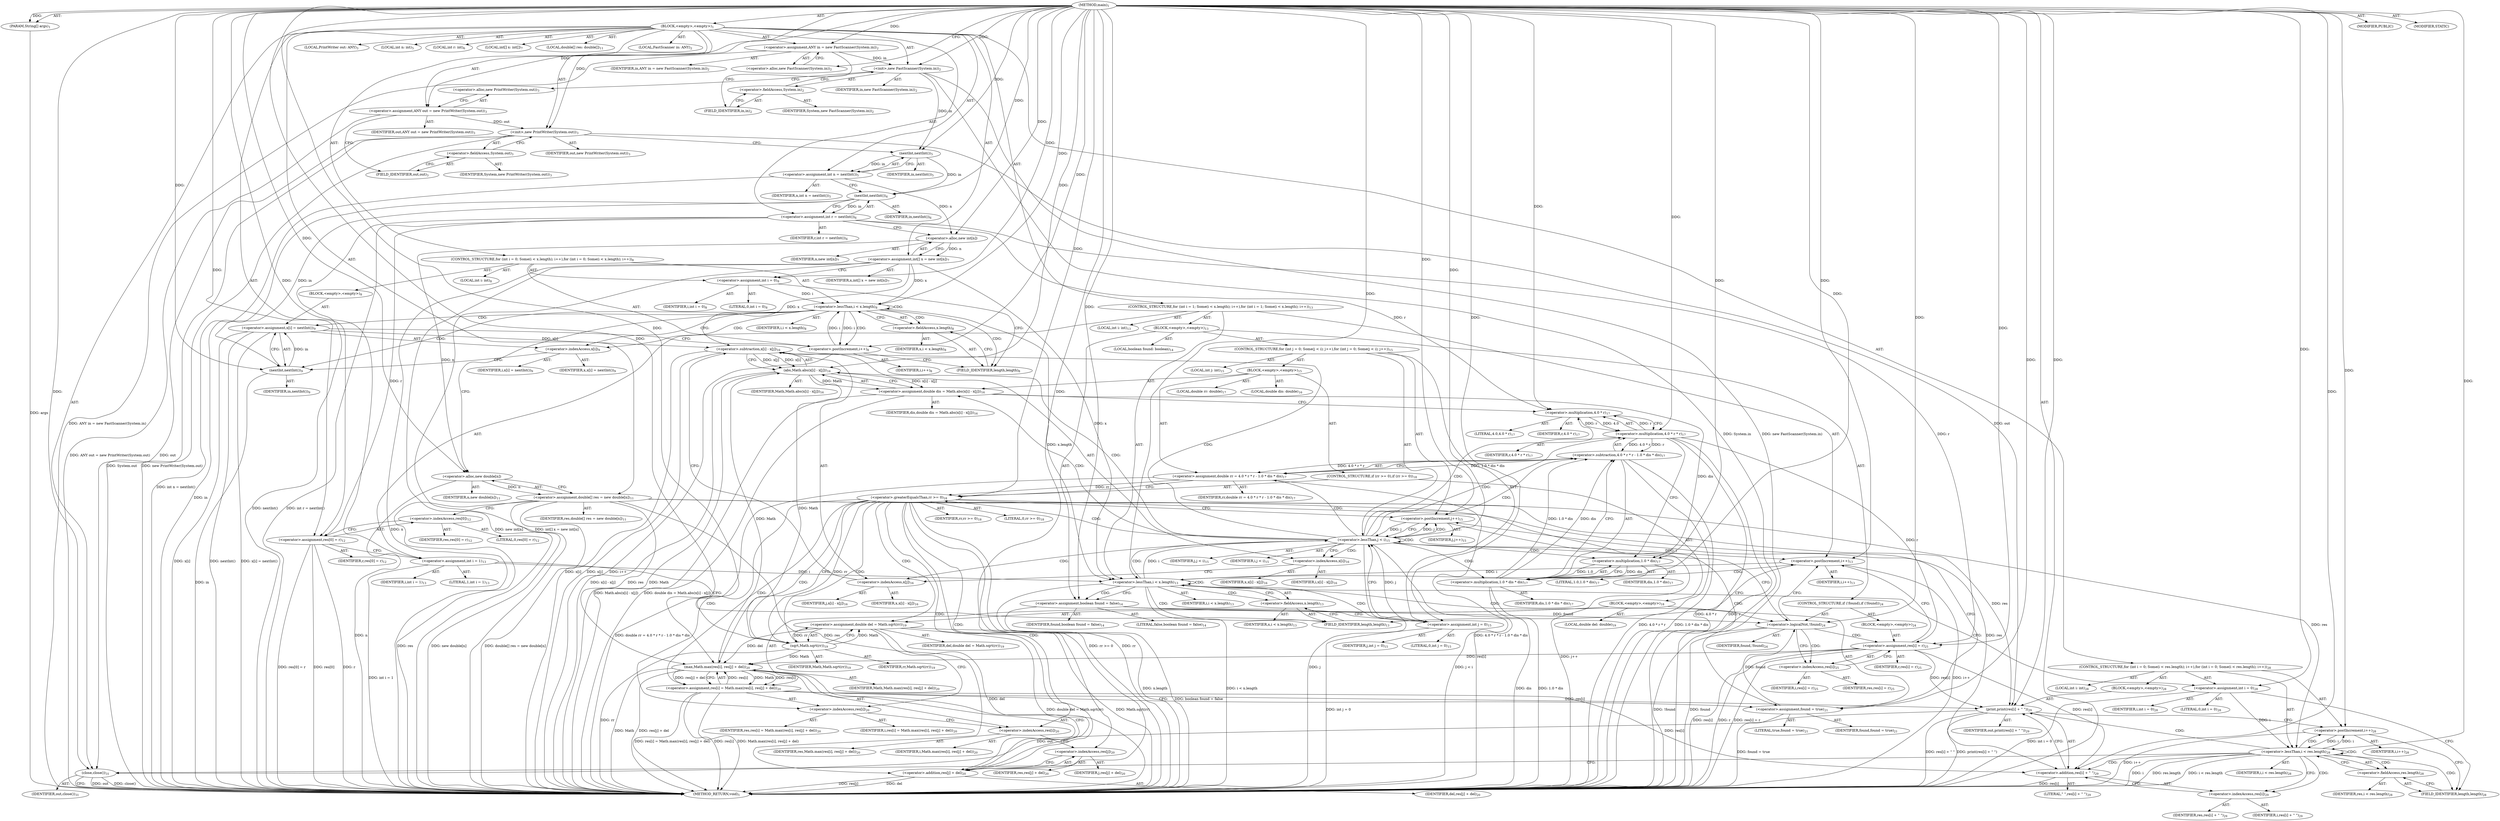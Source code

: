digraph "main" {  
"21" [label = <(METHOD,main)<SUB>1</SUB>> ]
"22" [label = <(PARAM,String[] args)<SUB>1</SUB>> ]
"23" [label = <(BLOCK,&lt;empty&gt;,&lt;empty&gt;)<SUB>1</SUB>> ]
"4" [label = <(LOCAL,FastScanner in: ANY)<SUB>2</SUB>> ]
"24" [label = <(&lt;operator&gt;.assignment,ANY in = new FastScanner(System.in))<SUB>2</SUB>> ]
"25" [label = <(IDENTIFIER,in,ANY in = new FastScanner(System.in))<SUB>2</SUB>> ]
"26" [label = <(&lt;operator&gt;.alloc,new FastScanner(System.in))<SUB>2</SUB>> ]
"27" [label = <(&lt;init&gt;,new FastScanner(System.in))<SUB>2</SUB>> ]
"3" [label = <(IDENTIFIER,in,new FastScanner(System.in))<SUB>2</SUB>> ]
"28" [label = <(&lt;operator&gt;.fieldAccess,System.in)<SUB>2</SUB>> ]
"29" [label = <(IDENTIFIER,System,new FastScanner(System.in))<SUB>2</SUB>> ]
"30" [label = <(FIELD_IDENTIFIER,in,in)<SUB>2</SUB>> ]
"6" [label = <(LOCAL,PrintWriter out: ANY)<SUB>3</SUB>> ]
"31" [label = <(&lt;operator&gt;.assignment,ANY out = new PrintWriter(System.out))<SUB>3</SUB>> ]
"32" [label = <(IDENTIFIER,out,ANY out = new PrintWriter(System.out))<SUB>3</SUB>> ]
"33" [label = <(&lt;operator&gt;.alloc,new PrintWriter(System.out))<SUB>3</SUB>> ]
"34" [label = <(&lt;init&gt;,new PrintWriter(System.out))<SUB>3</SUB>> ]
"5" [label = <(IDENTIFIER,out,new PrintWriter(System.out))<SUB>3</SUB>> ]
"35" [label = <(&lt;operator&gt;.fieldAccess,System.out)<SUB>3</SUB>> ]
"36" [label = <(IDENTIFIER,System,new PrintWriter(System.out))<SUB>3</SUB>> ]
"37" [label = <(FIELD_IDENTIFIER,out,out)<SUB>3</SUB>> ]
"38" [label = <(LOCAL,int n: int)<SUB>5</SUB>> ]
"39" [label = <(&lt;operator&gt;.assignment,int n = nextInt())<SUB>5</SUB>> ]
"40" [label = <(IDENTIFIER,n,int n = nextInt())<SUB>5</SUB>> ]
"41" [label = <(nextInt,nextInt())<SUB>5</SUB>> ]
"42" [label = <(IDENTIFIER,in,nextInt())<SUB>5</SUB>> ]
"43" [label = <(LOCAL,int r: int)<SUB>6</SUB>> ]
"44" [label = <(&lt;operator&gt;.assignment,int r = nextInt())<SUB>6</SUB>> ]
"45" [label = <(IDENTIFIER,r,int r = nextInt())<SUB>6</SUB>> ]
"46" [label = <(nextInt,nextInt())<SUB>6</SUB>> ]
"47" [label = <(IDENTIFIER,in,nextInt())<SUB>6</SUB>> ]
"48" [label = <(LOCAL,int[] x: int[])<SUB>7</SUB>> ]
"49" [label = <(&lt;operator&gt;.assignment,int[] x = new int[n])<SUB>7</SUB>> ]
"50" [label = <(IDENTIFIER,x,int[] x = new int[n])<SUB>7</SUB>> ]
"51" [label = <(&lt;operator&gt;.alloc,new int[n])> ]
"52" [label = <(IDENTIFIER,n,new int[n])<SUB>7</SUB>> ]
"53" [label = <(CONTROL_STRUCTURE,for (int i = 0; Some(i &lt; x.length); i++),for (int i = 0; Some(i &lt; x.length); i++))<SUB>8</SUB>> ]
"54" [label = <(LOCAL,int i: int)<SUB>8</SUB>> ]
"55" [label = <(&lt;operator&gt;.assignment,int i = 0)<SUB>8</SUB>> ]
"56" [label = <(IDENTIFIER,i,int i = 0)<SUB>8</SUB>> ]
"57" [label = <(LITERAL,0,int i = 0)<SUB>8</SUB>> ]
"58" [label = <(&lt;operator&gt;.lessThan,i &lt; x.length)<SUB>8</SUB>> ]
"59" [label = <(IDENTIFIER,i,i &lt; x.length)<SUB>8</SUB>> ]
"60" [label = <(&lt;operator&gt;.fieldAccess,x.length)<SUB>8</SUB>> ]
"61" [label = <(IDENTIFIER,x,i &lt; x.length)<SUB>8</SUB>> ]
"62" [label = <(FIELD_IDENTIFIER,length,length)<SUB>8</SUB>> ]
"63" [label = <(&lt;operator&gt;.postIncrement,i++)<SUB>8</SUB>> ]
"64" [label = <(IDENTIFIER,i,i++)<SUB>8</SUB>> ]
"65" [label = <(BLOCK,&lt;empty&gt;,&lt;empty&gt;)<SUB>8</SUB>> ]
"66" [label = <(&lt;operator&gt;.assignment,x[i] = nextInt())<SUB>9</SUB>> ]
"67" [label = <(&lt;operator&gt;.indexAccess,x[i])<SUB>9</SUB>> ]
"68" [label = <(IDENTIFIER,x,x[i] = nextInt())<SUB>9</SUB>> ]
"69" [label = <(IDENTIFIER,i,x[i] = nextInt())<SUB>9</SUB>> ]
"70" [label = <(nextInt,nextInt())<SUB>9</SUB>> ]
"71" [label = <(IDENTIFIER,in,nextInt())<SUB>9</SUB>> ]
"72" [label = <(LOCAL,double[] res: double[])<SUB>11</SUB>> ]
"73" [label = <(&lt;operator&gt;.assignment,double[] res = new double[n])<SUB>11</SUB>> ]
"74" [label = <(IDENTIFIER,res,double[] res = new double[n])<SUB>11</SUB>> ]
"75" [label = <(&lt;operator&gt;.alloc,new double[n])> ]
"76" [label = <(IDENTIFIER,n,new double[n])<SUB>11</SUB>> ]
"77" [label = <(&lt;operator&gt;.assignment,res[0] = r)<SUB>12</SUB>> ]
"78" [label = <(&lt;operator&gt;.indexAccess,res[0])<SUB>12</SUB>> ]
"79" [label = <(IDENTIFIER,res,res[0] = r)<SUB>12</SUB>> ]
"80" [label = <(LITERAL,0,res[0] = r)<SUB>12</SUB>> ]
"81" [label = <(IDENTIFIER,r,res[0] = r)<SUB>12</SUB>> ]
"82" [label = <(CONTROL_STRUCTURE,for (int i = 1; Some(i &lt; x.length); i++),for (int i = 1; Some(i &lt; x.length); i++))<SUB>13</SUB>> ]
"83" [label = <(LOCAL,int i: int)<SUB>13</SUB>> ]
"84" [label = <(&lt;operator&gt;.assignment,int i = 1)<SUB>13</SUB>> ]
"85" [label = <(IDENTIFIER,i,int i = 1)<SUB>13</SUB>> ]
"86" [label = <(LITERAL,1,int i = 1)<SUB>13</SUB>> ]
"87" [label = <(&lt;operator&gt;.lessThan,i &lt; x.length)<SUB>13</SUB>> ]
"88" [label = <(IDENTIFIER,i,i &lt; x.length)<SUB>13</SUB>> ]
"89" [label = <(&lt;operator&gt;.fieldAccess,x.length)<SUB>13</SUB>> ]
"90" [label = <(IDENTIFIER,x,i &lt; x.length)<SUB>13</SUB>> ]
"91" [label = <(FIELD_IDENTIFIER,length,length)<SUB>13</SUB>> ]
"92" [label = <(&lt;operator&gt;.postIncrement,i++)<SUB>13</SUB>> ]
"93" [label = <(IDENTIFIER,i,i++)<SUB>13</SUB>> ]
"94" [label = <(BLOCK,&lt;empty&gt;,&lt;empty&gt;)<SUB>13</SUB>> ]
"95" [label = <(LOCAL,boolean found: boolean)<SUB>14</SUB>> ]
"96" [label = <(&lt;operator&gt;.assignment,boolean found = false)<SUB>14</SUB>> ]
"97" [label = <(IDENTIFIER,found,boolean found = false)<SUB>14</SUB>> ]
"98" [label = <(LITERAL,false,boolean found = false)<SUB>14</SUB>> ]
"99" [label = <(CONTROL_STRUCTURE,for (int j = 0; Some(j &lt; i); j++),for (int j = 0; Some(j &lt; i); j++))<SUB>15</SUB>> ]
"100" [label = <(LOCAL,int j: int)<SUB>15</SUB>> ]
"101" [label = <(&lt;operator&gt;.assignment,int j = 0)<SUB>15</SUB>> ]
"102" [label = <(IDENTIFIER,j,int j = 0)<SUB>15</SUB>> ]
"103" [label = <(LITERAL,0,int j = 0)<SUB>15</SUB>> ]
"104" [label = <(&lt;operator&gt;.lessThan,j &lt; i)<SUB>15</SUB>> ]
"105" [label = <(IDENTIFIER,j,j &lt; i)<SUB>15</SUB>> ]
"106" [label = <(IDENTIFIER,i,j &lt; i)<SUB>15</SUB>> ]
"107" [label = <(&lt;operator&gt;.postIncrement,j++)<SUB>15</SUB>> ]
"108" [label = <(IDENTIFIER,j,j++)<SUB>15</SUB>> ]
"109" [label = <(BLOCK,&lt;empty&gt;,&lt;empty&gt;)<SUB>15</SUB>> ]
"110" [label = <(LOCAL,double dis: double)<SUB>16</SUB>> ]
"111" [label = <(&lt;operator&gt;.assignment,double dis = Math.abs(x[i] - x[j]))<SUB>16</SUB>> ]
"112" [label = <(IDENTIFIER,dis,double dis = Math.abs(x[i] - x[j]))<SUB>16</SUB>> ]
"113" [label = <(abs,Math.abs(x[i] - x[j]))<SUB>16</SUB>> ]
"114" [label = <(IDENTIFIER,Math,Math.abs(x[i] - x[j]))<SUB>16</SUB>> ]
"115" [label = <(&lt;operator&gt;.subtraction,x[i] - x[j])<SUB>16</SUB>> ]
"116" [label = <(&lt;operator&gt;.indexAccess,x[i])<SUB>16</SUB>> ]
"117" [label = <(IDENTIFIER,x,x[i] - x[j])<SUB>16</SUB>> ]
"118" [label = <(IDENTIFIER,i,x[i] - x[j])<SUB>16</SUB>> ]
"119" [label = <(&lt;operator&gt;.indexAccess,x[j])<SUB>16</SUB>> ]
"120" [label = <(IDENTIFIER,x,x[i] - x[j])<SUB>16</SUB>> ]
"121" [label = <(IDENTIFIER,j,x[i] - x[j])<SUB>16</SUB>> ]
"122" [label = <(LOCAL,double rr: double)<SUB>17</SUB>> ]
"123" [label = <(&lt;operator&gt;.assignment,double rr = 4.0 * r * r - 1.0 * dis * dis)<SUB>17</SUB>> ]
"124" [label = <(IDENTIFIER,rr,double rr = 4.0 * r * r - 1.0 * dis * dis)<SUB>17</SUB>> ]
"125" [label = <(&lt;operator&gt;.subtraction,4.0 * r * r - 1.0 * dis * dis)<SUB>17</SUB>> ]
"126" [label = <(&lt;operator&gt;.multiplication,4.0 * r * r)<SUB>17</SUB>> ]
"127" [label = <(&lt;operator&gt;.multiplication,4.0 * r)<SUB>17</SUB>> ]
"128" [label = <(LITERAL,4.0,4.0 * r)<SUB>17</SUB>> ]
"129" [label = <(IDENTIFIER,r,4.0 * r)<SUB>17</SUB>> ]
"130" [label = <(IDENTIFIER,r,4.0 * r * r)<SUB>17</SUB>> ]
"131" [label = <(&lt;operator&gt;.multiplication,1.0 * dis * dis)<SUB>17</SUB>> ]
"132" [label = <(&lt;operator&gt;.multiplication,1.0 * dis)<SUB>17</SUB>> ]
"133" [label = <(LITERAL,1.0,1.0 * dis)<SUB>17</SUB>> ]
"134" [label = <(IDENTIFIER,dis,1.0 * dis)<SUB>17</SUB>> ]
"135" [label = <(IDENTIFIER,dis,1.0 * dis * dis)<SUB>17</SUB>> ]
"136" [label = <(CONTROL_STRUCTURE,if (rr &gt;= 0),if (rr &gt;= 0))<SUB>18</SUB>> ]
"137" [label = <(&lt;operator&gt;.greaterEqualsThan,rr &gt;= 0)<SUB>18</SUB>> ]
"138" [label = <(IDENTIFIER,rr,rr &gt;= 0)<SUB>18</SUB>> ]
"139" [label = <(LITERAL,0,rr &gt;= 0)<SUB>18</SUB>> ]
"140" [label = <(BLOCK,&lt;empty&gt;,&lt;empty&gt;)<SUB>18</SUB>> ]
"141" [label = <(LOCAL,double del: double)<SUB>19</SUB>> ]
"142" [label = <(&lt;operator&gt;.assignment,double del = Math.sqrt(rr))<SUB>19</SUB>> ]
"143" [label = <(IDENTIFIER,del,double del = Math.sqrt(rr))<SUB>19</SUB>> ]
"144" [label = <(sqrt,Math.sqrt(rr))<SUB>19</SUB>> ]
"145" [label = <(IDENTIFIER,Math,Math.sqrt(rr))<SUB>19</SUB>> ]
"146" [label = <(IDENTIFIER,rr,Math.sqrt(rr))<SUB>19</SUB>> ]
"147" [label = <(&lt;operator&gt;.assignment,res[i] = Math.max(res[i], res[j] + del))<SUB>20</SUB>> ]
"148" [label = <(&lt;operator&gt;.indexAccess,res[i])<SUB>20</SUB>> ]
"149" [label = <(IDENTIFIER,res,res[i] = Math.max(res[i], res[j] + del))<SUB>20</SUB>> ]
"150" [label = <(IDENTIFIER,i,res[i] = Math.max(res[i], res[j] + del))<SUB>20</SUB>> ]
"151" [label = <(max,Math.max(res[i], res[j] + del))<SUB>20</SUB>> ]
"152" [label = <(IDENTIFIER,Math,Math.max(res[i], res[j] + del))<SUB>20</SUB>> ]
"153" [label = <(&lt;operator&gt;.indexAccess,res[i])<SUB>20</SUB>> ]
"154" [label = <(IDENTIFIER,res,Math.max(res[i], res[j] + del))<SUB>20</SUB>> ]
"155" [label = <(IDENTIFIER,i,Math.max(res[i], res[j] + del))<SUB>20</SUB>> ]
"156" [label = <(&lt;operator&gt;.addition,res[j] + del)<SUB>20</SUB>> ]
"157" [label = <(&lt;operator&gt;.indexAccess,res[j])<SUB>20</SUB>> ]
"158" [label = <(IDENTIFIER,res,res[j] + del)<SUB>20</SUB>> ]
"159" [label = <(IDENTIFIER,j,res[j] + del)<SUB>20</SUB>> ]
"160" [label = <(IDENTIFIER,del,res[j] + del)<SUB>20</SUB>> ]
"161" [label = <(&lt;operator&gt;.assignment,found = true)<SUB>21</SUB>> ]
"162" [label = <(IDENTIFIER,found,found = true)<SUB>21</SUB>> ]
"163" [label = <(LITERAL,true,found = true)<SUB>21</SUB>> ]
"164" [label = <(CONTROL_STRUCTURE,if (!found),if (!found))<SUB>24</SUB>> ]
"165" [label = <(&lt;operator&gt;.logicalNot,!found)<SUB>24</SUB>> ]
"166" [label = <(IDENTIFIER,found,!found)<SUB>24</SUB>> ]
"167" [label = <(BLOCK,&lt;empty&gt;,&lt;empty&gt;)<SUB>24</SUB>> ]
"168" [label = <(&lt;operator&gt;.assignment,res[i] = r)<SUB>25</SUB>> ]
"169" [label = <(&lt;operator&gt;.indexAccess,res[i])<SUB>25</SUB>> ]
"170" [label = <(IDENTIFIER,res,res[i] = r)<SUB>25</SUB>> ]
"171" [label = <(IDENTIFIER,i,res[i] = r)<SUB>25</SUB>> ]
"172" [label = <(IDENTIFIER,r,res[i] = r)<SUB>25</SUB>> ]
"173" [label = <(CONTROL_STRUCTURE,for (int i = 0; Some(i &lt; res.length); i++),for (int i = 0; Some(i &lt; res.length); i++))<SUB>28</SUB>> ]
"174" [label = <(LOCAL,int i: int)<SUB>28</SUB>> ]
"175" [label = <(&lt;operator&gt;.assignment,int i = 0)<SUB>28</SUB>> ]
"176" [label = <(IDENTIFIER,i,int i = 0)<SUB>28</SUB>> ]
"177" [label = <(LITERAL,0,int i = 0)<SUB>28</SUB>> ]
"178" [label = <(&lt;operator&gt;.lessThan,i &lt; res.length)<SUB>28</SUB>> ]
"179" [label = <(IDENTIFIER,i,i &lt; res.length)<SUB>28</SUB>> ]
"180" [label = <(&lt;operator&gt;.fieldAccess,res.length)<SUB>28</SUB>> ]
"181" [label = <(IDENTIFIER,res,i &lt; res.length)<SUB>28</SUB>> ]
"182" [label = <(FIELD_IDENTIFIER,length,length)<SUB>28</SUB>> ]
"183" [label = <(&lt;operator&gt;.postIncrement,i++)<SUB>28</SUB>> ]
"184" [label = <(IDENTIFIER,i,i++)<SUB>28</SUB>> ]
"185" [label = <(BLOCK,&lt;empty&gt;,&lt;empty&gt;)<SUB>28</SUB>> ]
"186" [label = <(print,print(res[i] + &quot; &quot;))<SUB>29</SUB>> ]
"187" [label = <(IDENTIFIER,out,print(res[i] + &quot; &quot;))<SUB>29</SUB>> ]
"188" [label = <(&lt;operator&gt;.addition,res[i] + &quot; &quot;)<SUB>29</SUB>> ]
"189" [label = <(&lt;operator&gt;.indexAccess,res[i])<SUB>29</SUB>> ]
"190" [label = <(IDENTIFIER,res,res[i] + &quot; &quot;)<SUB>29</SUB>> ]
"191" [label = <(IDENTIFIER,i,res[i] + &quot; &quot;)<SUB>29</SUB>> ]
"192" [label = <(LITERAL,&quot; &quot;,res[i] + &quot; &quot;)<SUB>29</SUB>> ]
"193" [label = <(close,close())<SUB>31</SUB>> ]
"194" [label = <(IDENTIFIER,out,close())<SUB>31</SUB>> ]
"195" [label = <(MODIFIER,PUBLIC)> ]
"196" [label = <(MODIFIER,STATIC)> ]
"197" [label = <(METHOD_RETURN,void)<SUB>1</SUB>> ]
  "21" -> "22"  [ label = "AST: "] 
  "21" -> "23"  [ label = "AST: "] 
  "21" -> "195"  [ label = "AST: "] 
  "21" -> "196"  [ label = "AST: "] 
  "21" -> "197"  [ label = "AST: "] 
  "23" -> "4"  [ label = "AST: "] 
  "23" -> "24"  [ label = "AST: "] 
  "23" -> "27"  [ label = "AST: "] 
  "23" -> "6"  [ label = "AST: "] 
  "23" -> "31"  [ label = "AST: "] 
  "23" -> "34"  [ label = "AST: "] 
  "23" -> "38"  [ label = "AST: "] 
  "23" -> "39"  [ label = "AST: "] 
  "23" -> "43"  [ label = "AST: "] 
  "23" -> "44"  [ label = "AST: "] 
  "23" -> "48"  [ label = "AST: "] 
  "23" -> "49"  [ label = "AST: "] 
  "23" -> "53"  [ label = "AST: "] 
  "23" -> "72"  [ label = "AST: "] 
  "23" -> "73"  [ label = "AST: "] 
  "23" -> "77"  [ label = "AST: "] 
  "23" -> "82"  [ label = "AST: "] 
  "23" -> "173"  [ label = "AST: "] 
  "23" -> "193"  [ label = "AST: "] 
  "24" -> "25"  [ label = "AST: "] 
  "24" -> "26"  [ label = "AST: "] 
  "27" -> "3"  [ label = "AST: "] 
  "27" -> "28"  [ label = "AST: "] 
  "28" -> "29"  [ label = "AST: "] 
  "28" -> "30"  [ label = "AST: "] 
  "31" -> "32"  [ label = "AST: "] 
  "31" -> "33"  [ label = "AST: "] 
  "34" -> "5"  [ label = "AST: "] 
  "34" -> "35"  [ label = "AST: "] 
  "35" -> "36"  [ label = "AST: "] 
  "35" -> "37"  [ label = "AST: "] 
  "39" -> "40"  [ label = "AST: "] 
  "39" -> "41"  [ label = "AST: "] 
  "41" -> "42"  [ label = "AST: "] 
  "44" -> "45"  [ label = "AST: "] 
  "44" -> "46"  [ label = "AST: "] 
  "46" -> "47"  [ label = "AST: "] 
  "49" -> "50"  [ label = "AST: "] 
  "49" -> "51"  [ label = "AST: "] 
  "51" -> "52"  [ label = "AST: "] 
  "53" -> "54"  [ label = "AST: "] 
  "53" -> "55"  [ label = "AST: "] 
  "53" -> "58"  [ label = "AST: "] 
  "53" -> "63"  [ label = "AST: "] 
  "53" -> "65"  [ label = "AST: "] 
  "55" -> "56"  [ label = "AST: "] 
  "55" -> "57"  [ label = "AST: "] 
  "58" -> "59"  [ label = "AST: "] 
  "58" -> "60"  [ label = "AST: "] 
  "60" -> "61"  [ label = "AST: "] 
  "60" -> "62"  [ label = "AST: "] 
  "63" -> "64"  [ label = "AST: "] 
  "65" -> "66"  [ label = "AST: "] 
  "66" -> "67"  [ label = "AST: "] 
  "66" -> "70"  [ label = "AST: "] 
  "67" -> "68"  [ label = "AST: "] 
  "67" -> "69"  [ label = "AST: "] 
  "70" -> "71"  [ label = "AST: "] 
  "73" -> "74"  [ label = "AST: "] 
  "73" -> "75"  [ label = "AST: "] 
  "75" -> "76"  [ label = "AST: "] 
  "77" -> "78"  [ label = "AST: "] 
  "77" -> "81"  [ label = "AST: "] 
  "78" -> "79"  [ label = "AST: "] 
  "78" -> "80"  [ label = "AST: "] 
  "82" -> "83"  [ label = "AST: "] 
  "82" -> "84"  [ label = "AST: "] 
  "82" -> "87"  [ label = "AST: "] 
  "82" -> "92"  [ label = "AST: "] 
  "82" -> "94"  [ label = "AST: "] 
  "84" -> "85"  [ label = "AST: "] 
  "84" -> "86"  [ label = "AST: "] 
  "87" -> "88"  [ label = "AST: "] 
  "87" -> "89"  [ label = "AST: "] 
  "89" -> "90"  [ label = "AST: "] 
  "89" -> "91"  [ label = "AST: "] 
  "92" -> "93"  [ label = "AST: "] 
  "94" -> "95"  [ label = "AST: "] 
  "94" -> "96"  [ label = "AST: "] 
  "94" -> "99"  [ label = "AST: "] 
  "94" -> "164"  [ label = "AST: "] 
  "96" -> "97"  [ label = "AST: "] 
  "96" -> "98"  [ label = "AST: "] 
  "99" -> "100"  [ label = "AST: "] 
  "99" -> "101"  [ label = "AST: "] 
  "99" -> "104"  [ label = "AST: "] 
  "99" -> "107"  [ label = "AST: "] 
  "99" -> "109"  [ label = "AST: "] 
  "101" -> "102"  [ label = "AST: "] 
  "101" -> "103"  [ label = "AST: "] 
  "104" -> "105"  [ label = "AST: "] 
  "104" -> "106"  [ label = "AST: "] 
  "107" -> "108"  [ label = "AST: "] 
  "109" -> "110"  [ label = "AST: "] 
  "109" -> "111"  [ label = "AST: "] 
  "109" -> "122"  [ label = "AST: "] 
  "109" -> "123"  [ label = "AST: "] 
  "109" -> "136"  [ label = "AST: "] 
  "111" -> "112"  [ label = "AST: "] 
  "111" -> "113"  [ label = "AST: "] 
  "113" -> "114"  [ label = "AST: "] 
  "113" -> "115"  [ label = "AST: "] 
  "115" -> "116"  [ label = "AST: "] 
  "115" -> "119"  [ label = "AST: "] 
  "116" -> "117"  [ label = "AST: "] 
  "116" -> "118"  [ label = "AST: "] 
  "119" -> "120"  [ label = "AST: "] 
  "119" -> "121"  [ label = "AST: "] 
  "123" -> "124"  [ label = "AST: "] 
  "123" -> "125"  [ label = "AST: "] 
  "125" -> "126"  [ label = "AST: "] 
  "125" -> "131"  [ label = "AST: "] 
  "126" -> "127"  [ label = "AST: "] 
  "126" -> "130"  [ label = "AST: "] 
  "127" -> "128"  [ label = "AST: "] 
  "127" -> "129"  [ label = "AST: "] 
  "131" -> "132"  [ label = "AST: "] 
  "131" -> "135"  [ label = "AST: "] 
  "132" -> "133"  [ label = "AST: "] 
  "132" -> "134"  [ label = "AST: "] 
  "136" -> "137"  [ label = "AST: "] 
  "136" -> "140"  [ label = "AST: "] 
  "137" -> "138"  [ label = "AST: "] 
  "137" -> "139"  [ label = "AST: "] 
  "140" -> "141"  [ label = "AST: "] 
  "140" -> "142"  [ label = "AST: "] 
  "140" -> "147"  [ label = "AST: "] 
  "140" -> "161"  [ label = "AST: "] 
  "142" -> "143"  [ label = "AST: "] 
  "142" -> "144"  [ label = "AST: "] 
  "144" -> "145"  [ label = "AST: "] 
  "144" -> "146"  [ label = "AST: "] 
  "147" -> "148"  [ label = "AST: "] 
  "147" -> "151"  [ label = "AST: "] 
  "148" -> "149"  [ label = "AST: "] 
  "148" -> "150"  [ label = "AST: "] 
  "151" -> "152"  [ label = "AST: "] 
  "151" -> "153"  [ label = "AST: "] 
  "151" -> "156"  [ label = "AST: "] 
  "153" -> "154"  [ label = "AST: "] 
  "153" -> "155"  [ label = "AST: "] 
  "156" -> "157"  [ label = "AST: "] 
  "156" -> "160"  [ label = "AST: "] 
  "157" -> "158"  [ label = "AST: "] 
  "157" -> "159"  [ label = "AST: "] 
  "161" -> "162"  [ label = "AST: "] 
  "161" -> "163"  [ label = "AST: "] 
  "164" -> "165"  [ label = "AST: "] 
  "164" -> "167"  [ label = "AST: "] 
  "165" -> "166"  [ label = "AST: "] 
  "167" -> "168"  [ label = "AST: "] 
  "168" -> "169"  [ label = "AST: "] 
  "168" -> "172"  [ label = "AST: "] 
  "169" -> "170"  [ label = "AST: "] 
  "169" -> "171"  [ label = "AST: "] 
  "173" -> "174"  [ label = "AST: "] 
  "173" -> "175"  [ label = "AST: "] 
  "173" -> "178"  [ label = "AST: "] 
  "173" -> "183"  [ label = "AST: "] 
  "173" -> "185"  [ label = "AST: "] 
  "175" -> "176"  [ label = "AST: "] 
  "175" -> "177"  [ label = "AST: "] 
  "178" -> "179"  [ label = "AST: "] 
  "178" -> "180"  [ label = "AST: "] 
  "180" -> "181"  [ label = "AST: "] 
  "180" -> "182"  [ label = "AST: "] 
  "183" -> "184"  [ label = "AST: "] 
  "185" -> "186"  [ label = "AST: "] 
  "186" -> "187"  [ label = "AST: "] 
  "186" -> "188"  [ label = "AST: "] 
  "188" -> "189"  [ label = "AST: "] 
  "188" -> "192"  [ label = "AST: "] 
  "189" -> "190"  [ label = "AST: "] 
  "189" -> "191"  [ label = "AST: "] 
  "193" -> "194"  [ label = "AST: "] 
  "24" -> "30"  [ label = "CFG: "] 
  "27" -> "33"  [ label = "CFG: "] 
  "31" -> "37"  [ label = "CFG: "] 
  "34" -> "41"  [ label = "CFG: "] 
  "39" -> "46"  [ label = "CFG: "] 
  "44" -> "51"  [ label = "CFG: "] 
  "49" -> "55"  [ label = "CFG: "] 
  "73" -> "78"  [ label = "CFG: "] 
  "77" -> "84"  [ label = "CFG: "] 
  "193" -> "197"  [ label = "CFG: "] 
  "26" -> "24"  [ label = "CFG: "] 
  "28" -> "27"  [ label = "CFG: "] 
  "33" -> "31"  [ label = "CFG: "] 
  "35" -> "34"  [ label = "CFG: "] 
  "41" -> "39"  [ label = "CFG: "] 
  "46" -> "44"  [ label = "CFG: "] 
  "51" -> "49"  [ label = "CFG: "] 
  "55" -> "62"  [ label = "CFG: "] 
  "58" -> "67"  [ label = "CFG: "] 
  "58" -> "75"  [ label = "CFG: "] 
  "63" -> "62"  [ label = "CFG: "] 
  "75" -> "73"  [ label = "CFG: "] 
  "78" -> "77"  [ label = "CFG: "] 
  "84" -> "91"  [ label = "CFG: "] 
  "87" -> "96"  [ label = "CFG: "] 
  "87" -> "175"  [ label = "CFG: "] 
  "92" -> "91"  [ label = "CFG: "] 
  "175" -> "182"  [ label = "CFG: "] 
  "178" -> "189"  [ label = "CFG: "] 
  "178" -> "193"  [ label = "CFG: "] 
  "183" -> "182"  [ label = "CFG: "] 
  "30" -> "28"  [ label = "CFG: "] 
  "37" -> "35"  [ label = "CFG: "] 
  "60" -> "58"  [ label = "CFG: "] 
  "66" -> "63"  [ label = "CFG: "] 
  "89" -> "87"  [ label = "CFG: "] 
  "96" -> "101"  [ label = "CFG: "] 
  "180" -> "178"  [ label = "CFG: "] 
  "186" -> "183"  [ label = "CFG: "] 
  "62" -> "60"  [ label = "CFG: "] 
  "67" -> "70"  [ label = "CFG: "] 
  "70" -> "66"  [ label = "CFG: "] 
  "91" -> "89"  [ label = "CFG: "] 
  "101" -> "104"  [ label = "CFG: "] 
  "104" -> "116"  [ label = "CFG: "] 
  "104" -> "165"  [ label = "CFG: "] 
  "107" -> "104"  [ label = "CFG: "] 
  "165" -> "169"  [ label = "CFG: "] 
  "165" -> "92"  [ label = "CFG: "] 
  "182" -> "180"  [ label = "CFG: "] 
  "188" -> "186"  [ label = "CFG: "] 
  "111" -> "127"  [ label = "CFG: "] 
  "123" -> "137"  [ label = "CFG: "] 
  "168" -> "92"  [ label = "CFG: "] 
  "189" -> "188"  [ label = "CFG: "] 
  "113" -> "111"  [ label = "CFG: "] 
  "125" -> "123"  [ label = "CFG: "] 
  "137" -> "144"  [ label = "CFG: "] 
  "137" -> "107"  [ label = "CFG: "] 
  "169" -> "168"  [ label = "CFG: "] 
  "115" -> "113"  [ label = "CFG: "] 
  "126" -> "132"  [ label = "CFG: "] 
  "131" -> "125"  [ label = "CFG: "] 
  "142" -> "148"  [ label = "CFG: "] 
  "147" -> "161"  [ label = "CFG: "] 
  "161" -> "107"  [ label = "CFG: "] 
  "116" -> "119"  [ label = "CFG: "] 
  "119" -> "115"  [ label = "CFG: "] 
  "127" -> "126"  [ label = "CFG: "] 
  "132" -> "131"  [ label = "CFG: "] 
  "144" -> "142"  [ label = "CFG: "] 
  "148" -> "153"  [ label = "CFG: "] 
  "151" -> "147"  [ label = "CFG: "] 
  "153" -> "157"  [ label = "CFG: "] 
  "156" -> "151"  [ label = "CFG: "] 
  "157" -> "156"  [ label = "CFG: "] 
  "21" -> "26"  [ label = "CFG: "] 
  "22" -> "197"  [ label = "DDG: args"] 
  "24" -> "197"  [ label = "DDG: ANY in = new FastScanner(System.in)"] 
  "27" -> "197"  [ label = "DDG: System.in"] 
  "27" -> "197"  [ label = "DDG: new FastScanner(System.in)"] 
  "31" -> "197"  [ label = "DDG: ANY out = new PrintWriter(System.out)"] 
  "34" -> "197"  [ label = "DDG: System.out"] 
  "34" -> "197"  [ label = "DDG: new PrintWriter(System.out)"] 
  "39" -> "197"  [ label = "DDG: int n = nextInt()"] 
  "46" -> "197"  [ label = "DDG: in"] 
  "44" -> "197"  [ label = "DDG: nextInt()"] 
  "44" -> "197"  [ label = "DDG: int r = nextInt()"] 
  "49" -> "197"  [ label = "DDG: x"] 
  "49" -> "197"  [ label = "DDG: new int[n]"] 
  "49" -> "197"  [ label = "DDG: int[] x = new int[n]"] 
  "73" -> "197"  [ label = "DDG: res"] 
  "75" -> "197"  [ label = "DDG: n"] 
  "73" -> "197"  [ label = "DDG: new double[n]"] 
  "73" -> "197"  [ label = "DDG: double[] res = new double[n]"] 
  "77" -> "197"  [ label = "DDG: res[0]"] 
  "77" -> "197"  [ label = "DDG: r"] 
  "77" -> "197"  [ label = "DDG: res[0] = r"] 
  "84" -> "197"  [ label = "DDG: int i = 1"] 
  "87" -> "197"  [ label = "DDG: x.length"] 
  "87" -> "197"  [ label = "DDG: i &lt; x.length"] 
  "175" -> "197"  [ label = "DDG: int i = 0"] 
  "178" -> "197"  [ label = "DDG: i"] 
  "178" -> "197"  [ label = "DDG: res.length"] 
  "178" -> "197"  [ label = "DDG: i &lt; res.length"] 
  "193" -> "197"  [ label = "DDG: out"] 
  "193" -> "197"  [ label = "DDG: close()"] 
  "188" -> "197"  [ label = "DDG: res[i]"] 
  "186" -> "197"  [ label = "DDG: res[i] + &quot; &quot;"] 
  "186" -> "197"  [ label = "DDG: print(res[i] + &quot; &quot;)"] 
  "183" -> "197"  [ label = "DDG: i++"] 
  "96" -> "197"  [ label = "DDG: boolean found = false"] 
  "101" -> "197"  [ label = "DDG: int j = 0"] 
  "104" -> "197"  [ label = "DDG: j"] 
  "104" -> "197"  [ label = "DDG: j &lt; i"] 
  "165" -> "197"  [ label = "DDG: found"] 
  "165" -> "197"  [ label = "DDG: !found"] 
  "168" -> "197"  [ label = "DDG: res[i]"] 
  "168" -> "197"  [ label = "DDG: r"] 
  "168" -> "197"  [ label = "DDG: res[i] = r"] 
  "92" -> "197"  [ label = "DDG: i++"] 
  "113" -> "197"  [ label = "DDG: Math"] 
  "115" -> "197"  [ label = "DDG: x[i]"] 
  "115" -> "197"  [ label = "DDG: x[j]"] 
  "113" -> "197"  [ label = "DDG: x[i] - x[j]"] 
  "111" -> "197"  [ label = "DDG: Math.abs(x[i] - x[j])"] 
  "111" -> "197"  [ label = "DDG: double dis = Math.abs(x[i] - x[j])"] 
  "126" -> "197"  [ label = "DDG: 4.0 * r"] 
  "126" -> "197"  [ label = "DDG: r"] 
  "125" -> "197"  [ label = "DDG: 4.0 * r * r"] 
  "131" -> "197"  [ label = "DDG: 1.0 * dis"] 
  "131" -> "197"  [ label = "DDG: dis"] 
  "125" -> "197"  [ label = "DDG: 1.0 * dis * dis"] 
  "123" -> "197"  [ label = "DDG: 4.0 * r * r - 1.0 * dis * dis"] 
  "123" -> "197"  [ label = "DDG: double rr = 4.0 * r * r - 1.0 * dis * dis"] 
  "137" -> "197"  [ label = "DDG: rr"] 
  "137" -> "197"  [ label = "DDG: rr &gt;= 0"] 
  "144" -> "197"  [ label = "DDG: rr"] 
  "142" -> "197"  [ label = "DDG: Math.sqrt(rr)"] 
  "142" -> "197"  [ label = "DDG: double del = Math.sqrt(rr)"] 
  "147" -> "197"  [ label = "DDG: res[i]"] 
  "151" -> "197"  [ label = "DDG: Math"] 
  "156" -> "197"  [ label = "DDG: res[j]"] 
  "156" -> "197"  [ label = "DDG: del"] 
  "151" -> "197"  [ label = "DDG: res[j] + del"] 
  "147" -> "197"  [ label = "DDG: Math.max(res[i], res[j] + del)"] 
  "147" -> "197"  [ label = "DDG: res[i] = Math.max(res[i], res[j] + del)"] 
  "161" -> "197"  [ label = "DDG: found = true"] 
  "107" -> "197"  [ label = "DDG: j++"] 
  "66" -> "197"  [ label = "DDG: x[i]"] 
  "70" -> "197"  [ label = "DDG: in"] 
  "66" -> "197"  [ label = "DDG: nextInt()"] 
  "66" -> "197"  [ label = "DDG: x[i] = nextInt()"] 
  "63" -> "197"  [ label = "DDG: i++"] 
  "21" -> "22"  [ label = "DDG: "] 
  "21" -> "24"  [ label = "DDG: "] 
  "21" -> "31"  [ label = "DDG: "] 
  "41" -> "39"  [ label = "DDG: in"] 
  "46" -> "44"  [ label = "DDG: in"] 
  "51" -> "49"  [ label = "DDG: n"] 
  "75" -> "73"  [ label = "DDG: n"] 
  "44" -> "77"  [ label = "DDG: r"] 
  "21" -> "77"  [ label = "DDG: "] 
  "24" -> "27"  [ label = "DDG: in"] 
  "21" -> "27"  [ label = "DDG: "] 
  "31" -> "34"  [ label = "DDG: out"] 
  "21" -> "34"  [ label = "DDG: "] 
  "21" -> "55"  [ label = "DDG: "] 
  "21" -> "84"  [ label = "DDG: "] 
  "21" -> "175"  [ label = "DDG: "] 
  "34" -> "193"  [ label = "DDG: out"] 
  "186" -> "193"  [ label = "DDG: out"] 
  "21" -> "193"  [ label = "DDG: "] 
  "27" -> "41"  [ label = "DDG: in"] 
  "21" -> "41"  [ label = "DDG: "] 
  "41" -> "46"  [ label = "DDG: in"] 
  "21" -> "46"  [ label = "DDG: "] 
  "39" -> "51"  [ label = "DDG: n"] 
  "21" -> "51"  [ label = "DDG: "] 
  "55" -> "58"  [ label = "DDG: i"] 
  "63" -> "58"  [ label = "DDG: i"] 
  "21" -> "58"  [ label = "DDG: "] 
  "49" -> "58"  [ label = "DDG: x"] 
  "58" -> "63"  [ label = "DDG: i"] 
  "21" -> "63"  [ label = "DDG: "] 
  "70" -> "66"  [ label = "DDG: in"] 
  "51" -> "75"  [ label = "DDG: n"] 
  "21" -> "75"  [ label = "DDG: "] 
  "84" -> "87"  [ label = "DDG: i"] 
  "92" -> "87"  [ label = "DDG: i"] 
  "21" -> "87"  [ label = "DDG: "] 
  "49" -> "87"  [ label = "DDG: x"] 
  "58" -> "87"  [ label = "DDG: x.length"] 
  "104" -> "92"  [ label = "DDG: i"] 
  "21" -> "92"  [ label = "DDG: "] 
  "21" -> "96"  [ label = "DDG: "] 
  "175" -> "178"  [ label = "DDG: i"] 
  "183" -> "178"  [ label = "DDG: i"] 
  "21" -> "178"  [ label = "DDG: "] 
  "73" -> "178"  [ label = "DDG: res"] 
  "178" -> "183"  [ label = "DDG: i"] 
  "21" -> "183"  [ label = "DDG: "] 
  "21" -> "101"  [ label = "DDG: "] 
  "34" -> "186"  [ label = "DDG: out"] 
  "21" -> "186"  [ label = "DDG: "] 
  "73" -> "186"  [ label = "DDG: res"] 
  "168" -> "186"  [ label = "DDG: res[i]"] 
  "147" -> "186"  [ label = "DDG: res[i]"] 
  "46" -> "70"  [ label = "DDG: in"] 
  "21" -> "70"  [ label = "DDG: "] 
  "101" -> "104"  [ label = "DDG: j"] 
  "107" -> "104"  [ label = "DDG: j"] 
  "21" -> "104"  [ label = "DDG: "] 
  "87" -> "104"  [ label = "DDG: i"] 
  "104" -> "107"  [ label = "DDG: j"] 
  "21" -> "107"  [ label = "DDG: "] 
  "113" -> "111"  [ label = "DDG: Math"] 
  "113" -> "111"  [ label = "DDG: x[i] - x[j]"] 
  "125" -> "123"  [ label = "DDG: 4.0 * r * r"] 
  "125" -> "123"  [ label = "DDG: 1.0 * dis * dis"] 
  "96" -> "165"  [ label = "DDG: found"] 
  "161" -> "165"  [ label = "DDG: found"] 
  "21" -> "165"  [ label = "DDG: "] 
  "126" -> "168"  [ label = "DDG: r"] 
  "21" -> "168"  [ label = "DDG: "] 
  "44" -> "168"  [ label = "DDG: r"] 
  "73" -> "188"  [ label = "DDG: res"] 
  "168" -> "188"  [ label = "DDG: res[i]"] 
  "147" -> "188"  [ label = "DDG: res[i]"] 
  "21" -> "188"  [ label = "DDG: "] 
  "151" -> "113"  [ label = "DDG: Math"] 
  "21" -> "113"  [ label = "DDG: "] 
  "115" -> "113"  [ label = "DDG: x[i]"] 
  "115" -> "113"  [ label = "DDG: x[j]"] 
  "126" -> "125"  [ label = "DDG: 4.0 * r"] 
  "126" -> "125"  [ label = "DDG: r"] 
  "131" -> "125"  [ label = "DDG: 1.0 * dis"] 
  "131" -> "125"  [ label = "DDG: dis"] 
  "123" -> "137"  [ label = "DDG: rr"] 
  "21" -> "137"  [ label = "DDG: "] 
  "144" -> "142"  [ label = "DDG: Math"] 
  "144" -> "142"  [ label = "DDG: rr"] 
  "151" -> "147"  [ label = "DDG: Math"] 
  "151" -> "147"  [ label = "DDG: res[i]"] 
  "151" -> "147"  [ label = "DDG: res[j] + del"] 
  "21" -> "161"  [ label = "DDG: "] 
  "49" -> "115"  [ label = "DDG: x"] 
  "66" -> "115"  [ label = "DDG: x[i]"] 
  "127" -> "126"  [ label = "DDG: 4.0"] 
  "127" -> "126"  [ label = "DDG: r"] 
  "21" -> "126"  [ label = "DDG: "] 
  "132" -> "131"  [ label = "DDG: 1.0"] 
  "132" -> "131"  [ label = "DDG: dis"] 
  "21" -> "131"  [ label = "DDG: "] 
  "21" -> "127"  [ label = "DDG: "] 
  "126" -> "127"  [ label = "DDG: r"] 
  "44" -> "127"  [ label = "DDG: r"] 
  "21" -> "132"  [ label = "DDG: "] 
  "111" -> "132"  [ label = "DDG: dis"] 
  "113" -> "144"  [ label = "DDG: Math"] 
  "21" -> "144"  [ label = "DDG: "] 
  "137" -> "144"  [ label = "DDG: rr"] 
  "144" -> "151"  [ label = "DDG: Math"] 
  "21" -> "151"  [ label = "DDG: "] 
  "73" -> "151"  [ label = "DDG: res"] 
  "168" -> "151"  [ label = "DDG: res[i]"] 
  "147" -> "151"  [ label = "DDG: res[i]"] 
  "142" -> "151"  [ label = "DDG: del"] 
  "73" -> "156"  [ label = "DDG: res"] 
  "142" -> "156"  [ label = "DDG: del"] 
  "21" -> "156"  [ label = "DDG: "] 
  "58" -> "60"  [ label = "CDG: "] 
  "58" -> "67"  [ label = "CDG: "] 
  "58" -> "58"  [ label = "CDG: "] 
  "58" -> "70"  [ label = "CDG: "] 
  "58" -> "66"  [ label = "CDG: "] 
  "58" -> "63"  [ label = "CDG: "] 
  "58" -> "62"  [ label = "CDG: "] 
  "87" -> "96"  [ label = "CDG: "] 
  "87" -> "104"  [ label = "CDG: "] 
  "87" -> "92"  [ label = "CDG: "] 
  "87" -> "87"  [ label = "CDG: "] 
  "87" -> "91"  [ label = "CDG: "] 
  "87" -> "101"  [ label = "CDG: "] 
  "87" -> "89"  [ label = "CDG: "] 
  "87" -> "165"  [ label = "CDG: "] 
  "178" -> "188"  [ label = "CDG: "] 
  "178" -> "178"  [ label = "CDG: "] 
  "178" -> "189"  [ label = "CDG: "] 
  "178" -> "182"  [ label = "CDG: "] 
  "178" -> "186"  [ label = "CDG: "] 
  "178" -> "180"  [ label = "CDG: "] 
  "178" -> "183"  [ label = "CDG: "] 
  "104" -> "107"  [ label = "CDG: "] 
  "104" -> "115"  [ label = "CDG: "] 
  "104" -> "113"  [ label = "CDG: "] 
  "104" -> "131"  [ label = "CDG: "] 
  "104" -> "132"  [ label = "CDG: "] 
  "104" -> "104"  [ label = "CDG: "] 
  "104" -> "119"  [ label = "CDG: "] 
  "104" -> "137"  [ label = "CDG: "] 
  "104" -> "127"  [ label = "CDG: "] 
  "104" -> "111"  [ label = "CDG: "] 
  "104" -> "116"  [ label = "CDG: "] 
  "104" -> "123"  [ label = "CDG: "] 
  "104" -> "126"  [ label = "CDG: "] 
  "104" -> "125"  [ label = "CDG: "] 
  "165" -> "169"  [ label = "CDG: "] 
  "165" -> "168"  [ label = "CDG: "] 
  "137" -> "161"  [ label = "CDG: "] 
  "137" -> "151"  [ label = "CDG: "] 
  "137" -> "153"  [ label = "CDG: "] 
  "137" -> "144"  [ label = "CDG: "] 
  "137" -> "148"  [ label = "CDG: "] 
  "137" -> "142"  [ label = "CDG: "] 
  "137" -> "157"  [ label = "CDG: "] 
  "137" -> "147"  [ label = "CDG: "] 
  "137" -> "156"  [ label = "CDG: "] 
}
